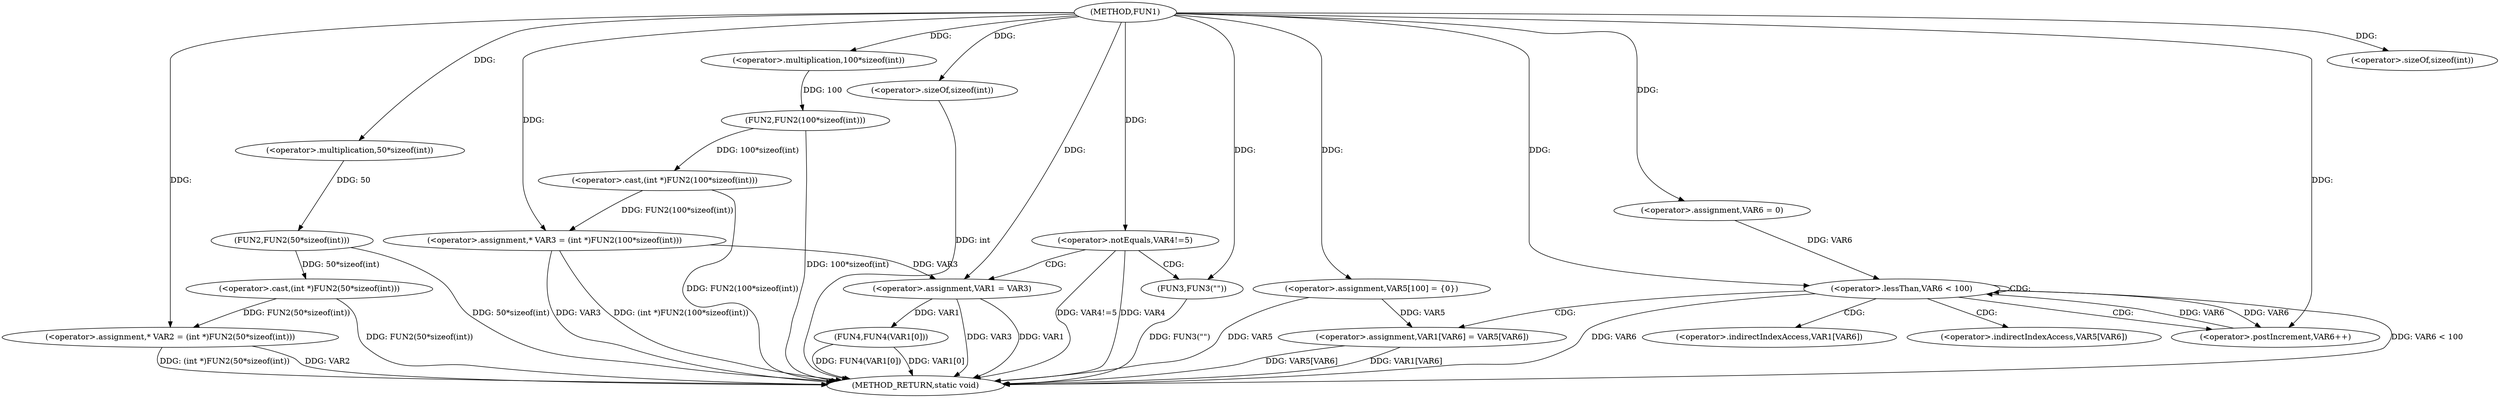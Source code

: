 digraph FUN1 {  
"1000100" [label = "(METHOD,FUN1)" ]
"1000162" [label = "(METHOD_RETURN,static void)" ]
"1000104" [label = "(<operator>.assignment,* VAR2 = (int *)FUN2(50*sizeof(int)))" ]
"1000106" [label = "(<operator>.cast,(int *)FUN2(50*sizeof(int)))" ]
"1000108" [label = "(FUN2,FUN2(50*sizeof(int)))" ]
"1000109" [label = "(<operator>.multiplication,50*sizeof(int))" ]
"1000111" [label = "(<operator>.sizeOf,sizeof(int))" ]
"1000114" [label = "(<operator>.assignment,* VAR3 = (int *)FUN2(100*sizeof(int)))" ]
"1000116" [label = "(<operator>.cast,(int *)FUN2(100*sizeof(int)))" ]
"1000118" [label = "(FUN2,FUN2(100*sizeof(int)))" ]
"1000119" [label = "(<operator>.multiplication,100*sizeof(int))" ]
"1000121" [label = "(<operator>.sizeOf,sizeof(int))" ]
"1000124" [label = "(<operator>.notEquals,VAR4!=5)" ]
"1000128" [label = "(FUN3,FUN3(\"\"))" ]
"1000132" [label = "(<operator>.assignment,VAR1 = VAR3)" ]
"1000137" [label = "(<operator>.assignment,VAR5[100] = {0})" ]
"1000142" [label = "(<operator>.assignment,VAR6 = 0)" ]
"1000145" [label = "(<operator>.lessThan,VAR6 < 100)" ]
"1000148" [label = "(<operator>.postIncrement,VAR6++)" ]
"1000151" [label = "(<operator>.assignment,VAR1[VAR6] = VAR5[VAR6])" ]
"1000158" [label = "(FUN4,FUN4(VAR1[0]))" ]
"1000152" [label = "(<operator>.indirectIndexAccess,VAR1[VAR6])" ]
"1000155" [label = "(<operator>.indirectIndexAccess,VAR5[VAR6])" ]
  "1000158" -> "1000162"  [ label = "DDG: VAR1[0]"] 
  "1000124" -> "1000162"  [ label = "DDG: VAR4"] 
  "1000106" -> "1000162"  [ label = "DDG: FUN2(50*sizeof(int))"] 
  "1000104" -> "1000162"  [ label = "DDG: VAR2"] 
  "1000151" -> "1000162"  [ label = "DDG: VAR1[VAR6]"] 
  "1000116" -> "1000162"  [ label = "DDG: FUN2(100*sizeof(int))"] 
  "1000132" -> "1000162"  [ label = "DDG: VAR1"] 
  "1000118" -> "1000162"  [ label = "DDG: 100*sizeof(int)"] 
  "1000145" -> "1000162"  [ label = "DDG: VAR6"] 
  "1000114" -> "1000162"  [ label = "DDG: (int *)FUN2(100*sizeof(int))"] 
  "1000124" -> "1000162"  [ label = "DDG: VAR4!=5"] 
  "1000151" -> "1000162"  [ label = "DDG: VAR5[VAR6]"] 
  "1000158" -> "1000162"  [ label = "DDG: FUN4(VAR1[0])"] 
  "1000132" -> "1000162"  [ label = "DDG: VAR3"] 
  "1000114" -> "1000162"  [ label = "DDG: VAR3"] 
  "1000121" -> "1000162"  [ label = "DDG: int"] 
  "1000145" -> "1000162"  [ label = "DDG: VAR6 < 100"] 
  "1000128" -> "1000162"  [ label = "DDG: FUN3(\"\")"] 
  "1000137" -> "1000162"  [ label = "DDG: VAR5"] 
  "1000104" -> "1000162"  [ label = "DDG: (int *)FUN2(50*sizeof(int))"] 
  "1000108" -> "1000162"  [ label = "DDG: 50*sizeof(int)"] 
  "1000106" -> "1000104"  [ label = "DDG: FUN2(50*sizeof(int))"] 
  "1000100" -> "1000104"  [ label = "DDG: "] 
  "1000108" -> "1000106"  [ label = "DDG: 50*sizeof(int)"] 
  "1000109" -> "1000108"  [ label = "DDG: 50"] 
  "1000100" -> "1000109"  [ label = "DDG: "] 
  "1000100" -> "1000111"  [ label = "DDG: "] 
  "1000116" -> "1000114"  [ label = "DDG: FUN2(100*sizeof(int))"] 
  "1000100" -> "1000114"  [ label = "DDG: "] 
  "1000118" -> "1000116"  [ label = "DDG: 100*sizeof(int)"] 
  "1000119" -> "1000118"  [ label = "DDG: 100"] 
  "1000100" -> "1000119"  [ label = "DDG: "] 
  "1000100" -> "1000121"  [ label = "DDG: "] 
  "1000100" -> "1000124"  [ label = "DDG: "] 
  "1000100" -> "1000128"  [ label = "DDG: "] 
  "1000114" -> "1000132"  [ label = "DDG: VAR3"] 
  "1000100" -> "1000132"  [ label = "DDG: "] 
  "1000100" -> "1000137"  [ label = "DDG: "] 
  "1000100" -> "1000142"  [ label = "DDG: "] 
  "1000148" -> "1000145"  [ label = "DDG: VAR6"] 
  "1000142" -> "1000145"  [ label = "DDG: VAR6"] 
  "1000100" -> "1000145"  [ label = "DDG: "] 
  "1000145" -> "1000148"  [ label = "DDG: VAR6"] 
  "1000100" -> "1000148"  [ label = "DDG: "] 
  "1000137" -> "1000151"  [ label = "DDG: VAR5"] 
  "1000132" -> "1000158"  [ label = "DDG: VAR1"] 
  "1000124" -> "1000132"  [ label = "CDG: "] 
  "1000124" -> "1000128"  [ label = "CDG: "] 
  "1000145" -> "1000155"  [ label = "CDG: "] 
  "1000145" -> "1000151"  [ label = "CDG: "] 
  "1000145" -> "1000145"  [ label = "CDG: "] 
  "1000145" -> "1000152"  [ label = "CDG: "] 
  "1000145" -> "1000148"  [ label = "CDG: "] 
}
